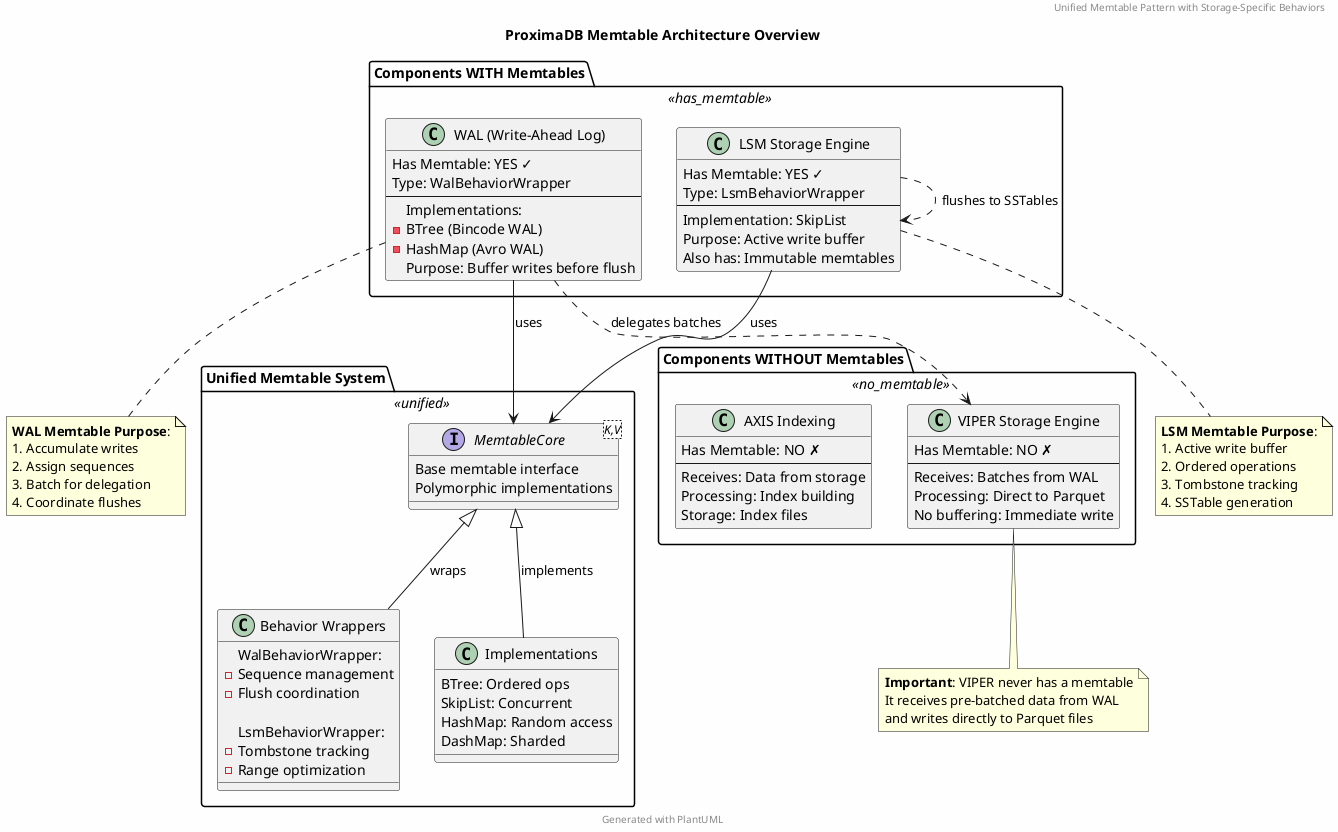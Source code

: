 @startuml Memtable_Overview
skinparam backgroundColor #FEFEFE
skinparam component {
    BackgroundColor<<has_memtable>> LightGreen
    BackgroundColor<<no_memtable>> LightGray
    BackgroundColor<<unified>> LightBlue
}

title ProximaDB Memtable Architecture Overview
header Unified Memtable Pattern with Storage-Specific Behaviors
footer Generated with PlantUML

package "Components WITH Memtables" <<has_memtable>> {
    class "WAL (Write-Ahead Log)" as WAL {
        Has Memtable: YES ✓
        Type: WalBehaviorWrapper
        --
        Implementations:
        - BTree (Bincode WAL)
        - HashMap (Avro WAL)
        Purpose: Buffer writes before flush
    }
    
    class "LSM Storage Engine" as LSM {
        Has Memtable: YES ✓
        Type: LsmBehaviorWrapper
        --
        Implementation: SkipList
        Purpose: Active write buffer
        Also has: Immutable memtables
    }
}

package "Components WITHOUT Memtables" <<no_memtable>> {
    class "VIPER Storage Engine" as VIPER {
        Has Memtable: NO ✗
        --
        Receives: Batches from WAL
        Processing: Direct to Parquet
        No buffering: Immediate write
    }
    
    class "AXIS Indexing" as AXIS {
        Has Memtable: NO ✗
        --
        Receives: Data from storage
        Processing: Index building
        Storage: Index files
    }
}

package "Unified Memtable System" <<unified>> {
    interface "MemtableCore<K,V>" as Core {
        Base memtable interface
        Polymorphic implementations
    }
    
    class "Behavior Wrappers" as Wrappers {
        WalBehaviorWrapper:
        - Sequence management
        - Flush coordination
        
        LsmBehaviorWrapper:
        - Tombstone tracking
        - Range optimization
    }
    
    class "Implementations" as Impls {
        BTree: Ordered ops
        SkipList: Concurrent
        HashMap: Random access
        DashMap: Sharded
    }
}

' Relationships
WAL --> Core : uses
LSM --> Core : uses
Core <|-- Wrappers : wraps
Core <|-- Impls : implements

' Data flow
WAL ..> VIPER : "delegates batches"
LSM ..> LSM : "flushes to SSTables"

note bottom of VIPER
    **Important**: VIPER never has a memtable
    It receives pre-batched data from WAL
    and writes directly to Parquet files
end note

note bottom of WAL
    **WAL Memtable Purpose**:
    1. Accumulate writes
    2. Assign sequences
    3. Batch for delegation
    4. Coordinate flushes
end note

note bottom of LSM
    **LSM Memtable Purpose**:
    1. Active write buffer
    2. Ordered operations
    3. Tombstone tracking
    4. SSTable generation
end note

@enduml